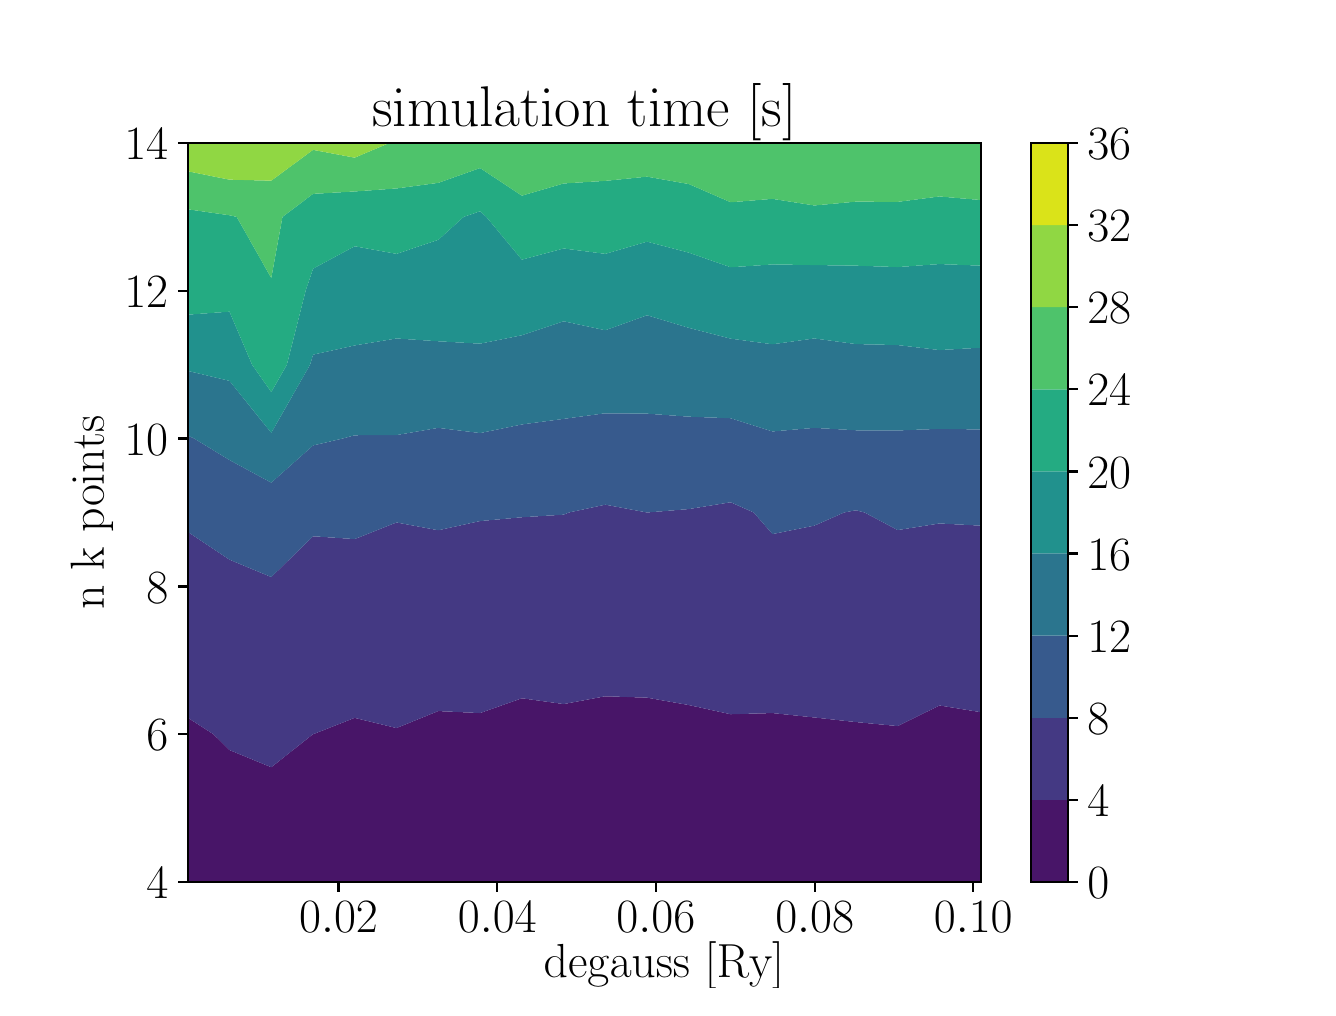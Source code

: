 \begingroup%
\makeatletter%
\begin{pgfpicture}%
\pgfpathrectangle{\pgfpointorigin}{\pgfqpoint{6.4in}{4.8in}}%
\pgfusepath{use as bounding box, clip}%
\begin{pgfscope}%
\pgfsetbuttcap%
\pgfsetmiterjoin%
\definecolor{currentfill}{rgb}{1.0,1.0,1.0}%
\pgfsetfillcolor{currentfill}%
\pgfsetlinewidth{0.0pt}%
\definecolor{currentstroke}{rgb}{1.0,1.0,1.0}%
\pgfsetstrokecolor{currentstroke}%
\pgfsetdash{}{0pt}%
\pgfpathmoveto{\pgfqpoint{0.0in}{0.0in}}%
\pgfpathlineto{\pgfqpoint{6.4in}{0.0in}}%
\pgfpathlineto{\pgfqpoint{6.4in}{4.8in}}%
\pgfpathlineto{\pgfqpoint{0.0in}{4.8in}}%
\pgfpathclose%
\pgfusepath{fill}%
\end{pgfscope}%
\begin{pgfscope}%
\pgfsetbuttcap%
\pgfsetmiterjoin%
\definecolor{currentfill}{rgb}{1.0,1.0,1.0}%
\pgfsetfillcolor{currentfill}%
\pgfsetlinewidth{0.0pt}%
\definecolor{currentstroke}{rgb}{0.0,0.0,0.0}%
\pgfsetstrokecolor{currentstroke}%
\pgfsetstrokeopacity{0.0}%
\pgfsetdash{}{0pt}%
\pgfpathmoveto{\pgfqpoint{0.8in}{0.528in}}%
\pgfpathlineto{\pgfqpoint{4.768in}{0.528in}}%
\pgfpathlineto{\pgfqpoint{4.768in}{4.224in}}%
\pgfpathlineto{\pgfqpoint{0.8in}{4.224in}}%
\pgfpathclose%
\pgfusepath{fill}%
\end{pgfscope}%
\begin{pgfscope}%
\pgfpathrectangle{\pgfqpoint{0.8in}{0.528in}}{\pgfqpoint{3.968in}{3.696in}}%
\pgfusepath{clip}%
\pgfsetbuttcap%
\pgfsetroundjoin%
\definecolor{currentfill}{rgb}{0.281,0.084,0.407}%
\pgfsetfillcolor{currentfill}%
\pgfsetlinewidth{0.0pt}%
\definecolor{currentstroke}{rgb}{0.0,0.0,0.0}%
\pgfsetstrokecolor{currentstroke}%
\pgfsetdash{}{0pt}%
\pgfpathmoveto{\pgfqpoint{1.009in}{0.528in}}%
\pgfpathlineto{\pgfqpoint{1.218in}{0.528in}}%
\pgfpathlineto{\pgfqpoint{1.427in}{0.528in}}%
\pgfpathlineto{\pgfqpoint{1.635in}{0.528in}}%
\pgfpathlineto{\pgfqpoint{1.844in}{0.528in}}%
\pgfpathlineto{\pgfqpoint{2.053in}{0.528in}}%
\pgfpathlineto{\pgfqpoint{2.262in}{0.528in}}%
\pgfpathlineto{\pgfqpoint{2.471in}{0.528in}}%
\pgfpathlineto{\pgfqpoint{2.68in}{0.528in}}%
\pgfpathlineto{\pgfqpoint{2.888in}{0.528in}}%
\pgfpathlineto{\pgfqpoint{3.097in}{0.528in}}%
\pgfpathlineto{\pgfqpoint{3.306in}{0.528in}}%
\pgfpathlineto{\pgfqpoint{3.515in}{0.528in}}%
\pgfpathlineto{\pgfqpoint{3.724in}{0.528in}}%
\pgfpathlineto{\pgfqpoint{3.933in}{0.528in}}%
\pgfpathlineto{\pgfqpoint{4.141in}{0.528in}}%
\pgfpathlineto{\pgfqpoint{4.35in}{0.528in}}%
\pgfpathlineto{\pgfqpoint{4.559in}{0.528in}}%
\pgfpathlineto{\pgfqpoint{4.768in}{0.528in}}%
\pgfpathlineto{\pgfqpoint{4.768in}{0.898in}}%
\pgfpathlineto{\pgfqpoint{4.768in}{1.267in}}%
\pgfpathlineto{\pgfqpoint{4.768in}{1.377in}}%
\pgfpathlineto{\pgfqpoint{4.559in}{1.411in}}%
\pgfpathlineto{\pgfqpoint{4.35in}{1.308in}}%
\pgfpathlineto{\pgfqpoint{4.141in}{1.328in}}%
\pgfpathlineto{\pgfqpoint{3.933in}{1.351in}}%
\pgfpathlineto{\pgfqpoint{3.724in}{1.373in}}%
\pgfpathlineto{\pgfqpoint{3.515in}{1.367in}}%
\pgfpathlineto{\pgfqpoint{3.306in}{1.413in}}%
\pgfpathlineto{\pgfqpoint{3.097in}{1.45in}}%
\pgfpathlineto{\pgfqpoint{2.888in}{1.457in}}%
\pgfpathlineto{\pgfqpoint{2.68in}{1.418in}}%
\pgfpathlineto{\pgfqpoint{2.471in}{1.447in}}%
\pgfpathlineto{\pgfqpoint{2.262in}{1.373in}}%
\pgfpathlineto{\pgfqpoint{2.053in}{1.383in}}%
\pgfpathlineto{\pgfqpoint{1.844in}{1.298in}}%
\pgfpathlineto{\pgfqpoint{1.635in}{1.349in}}%
\pgfpathlineto{\pgfqpoint{1.427in}{1.267in}}%
\pgfpathlineto{\pgfqpoint{1.426in}{1.267in}}%
\pgfpathlineto{\pgfqpoint{1.218in}{1.102in}}%
\pgfpathlineto{\pgfqpoint{1.009in}{1.188in}}%
\pgfpathlineto{\pgfqpoint{0.929in}{1.267in}}%
\pgfpathlineto{\pgfqpoint{0.8in}{1.35in}}%
\pgfpathlineto{\pgfqpoint{0.8in}{1.267in}}%
\pgfpathlineto{\pgfqpoint{0.8in}{0.898in}}%
\pgfpathlineto{\pgfqpoint{0.8in}{0.528in}}%
\pgfpathclose%
\pgfusepath{fill}%
\end{pgfscope}%
\begin{pgfscope}%
\pgfpathrectangle{\pgfqpoint{0.8in}{0.528in}}{\pgfqpoint{3.968in}{3.696in}}%
\pgfusepath{clip}%
\pgfsetbuttcap%
\pgfsetroundjoin%
\definecolor{currentfill}{rgb}{0.268,0.224,0.512}%
\pgfsetfillcolor{currentfill}%
\pgfsetlinewidth{0.0pt}%
\definecolor{currentstroke}{rgb}{0.0,0.0,0.0}%
\pgfsetstrokecolor{currentstroke}%
\pgfsetdash{}{0pt}%
\pgfpathmoveto{\pgfqpoint{1.009in}{1.188in}}%
\pgfpathlineto{\pgfqpoint{1.218in}{1.102in}}%
\pgfpathlineto{\pgfqpoint{1.426in}{1.267in}}%
\pgfpathlineto{\pgfqpoint{1.427in}{1.267in}}%
\pgfpathlineto{\pgfqpoint{1.635in}{1.349in}}%
\pgfpathlineto{\pgfqpoint{1.844in}{1.298in}}%
\pgfpathlineto{\pgfqpoint{2.053in}{1.383in}}%
\pgfpathlineto{\pgfqpoint{2.262in}{1.373in}}%
\pgfpathlineto{\pgfqpoint{2.471in}{1.447in}}%
\pgfpathlineto{\pgfqpoint{2.68in}{1.418in}}%
\pgfpathlineto{\pgfqpoint{2.888in}{1.457in}}%
\pgfpathlineto{\pgfqpoint{3.097in}{1.45in}}%
\pgfpathlineto{\pgfqpoint{3.306in}{1.413in}}%
\pgfpathlineto{\pgfqpoint{3.515in}{1.367in}}%
\pgfpathlineto{\pgfqpoint{3.724in}{1.373in}}%
\pgfpathlineto{\pgfqpoint{3.933in}{1.351in}}%
\pgfpathlineto{\pgfqpoint{4.141in}{1.328in}}%
\pgfpathlineto{\pgfqpoint{4.35in}{1.308in}}%
\pgfpathlineto{\pgfqpoint{4.559in}{1.411in}}%
\pgfpathlineto{\pgfqpoint{4.768in}{1.377in}}%
\pgfpathlineto{\pgfqpoint{4.768in}{1.637in}}%
\pgfpathlineto{\pgfqpoint{4.768in}{2.006in}}%
\pgfpathlineto{\pgfqpoint{4.768in}{2.31in}}%
\pgfpathlineto{\pgfqpoint{4.559in}{2.321in}}%
\pgfpathlineto{\pgfqpoint{4.35in}{2.288in}}%
\pgfpathlineto{\pgfqpoint{4.184in}{2.376in}}%
\pgfpathlineto{\pgfqpoint{4.141in}{2.387in}}%
\pgfpathlineto{\pgfqpoint{4.083in}{2.376in}}%
\pgfpathlineto{\pgfqpoint{3.933in}{2.31in}}%
\pgfpathlineto{\pgfqpoint{3.724in}{2.268in}}%
\pgfpathlineto{\pgfqpoint{3.63in}{2.376in}}%
\pgfpathlineto{\pgfqpoint{3.515in}{2.427in}}%
\pgfpathlineto{\pgfqpoint{3.306in}{2.393in}}%
\pgfpathlineto{\pgfqpoint{3.099in}{2.376in}}%
\pgfpathlineto{\pgfqpoint{3.097in}{2.376in}}%
\pgfpathlineto{\pgfqpoint{3.096in}{2.376in}}%
\pgfpathlineto{\pgfqpoint{2.888in}{2.415in}}%
\pgfpathlineto{\pgfqpoint{2.707in}{2.376in}}%
\pgfpathlineto{\pgfqpoint{2.68in}{2.365in}}%
\pgfpathlineto{\pgfqpoint{2.471in}{2.352in}}%
\pgfpathlineto{\pgfqpoint{2.262in}{2.333in}}%
\pgfpathlineto{\pgfqpoint{2.053in}{2.287in}}%
\pgfpathlineto{\pgfqpoint{1.844in}{2.326in}}%
\pgfpathlineto{\pgfqpoint{1.635in}{2.243in}}%
\pgfpathlineto{\pgfqpoint{1.427in}{2.257in}}%
\pgfpathlineto{\pgfqpoint{1.218in}{2.053in}}%
\pgfpathlineto{\pgfqpoint{1.009in}{2.14in}}%
\pgfpathlineto{\pgfqpoint{0.8in}{2.279in}}%
\pgfpathlineto{\pgfqpoint{0.8in}{2.006in}}%
\pgfpathlineto{\pgfqpoint{0.8in}{1.637in}}%
\pgfpathlineto{\pgfqpoint{0.8in}{1.35in}}%
\pgfpathlineto{\pgfqpoint{0.929in}{1.267in}}%
\pgfpathclose%
\pgfusepath{fill}%
\end{pgfscope}%
\begin{pgfscope}%
\pgfpathrectangle{\pgfqpoint{0.8in}{0.528in}}{\pgfqpoint{3.968in}{3.696in}}%
\pgfusepath{clip}%
\pgfsetbuttcap%
\pgfsetroundjoin%
\definecolor{currentfill}{rgb}{0.216,0.352,0.551}%
\pgfsetfillcolor{currentfill}%
\pgfsetlinewidth{0.0pt}%
\definecolor{currentstroke}{rgb}{0.0,0.0,0.0}%
\pgfsetstrokecolor{currentstroke}%
\pgfsetdash{}{0pt}%
\pgfpathmoveto{\pgfqpoint{1.009in}{2.14in}}%
\pgfpathlineto{\pgfqpoint{1.218in}{2.053in}}%
\pgfpathlineto{\pgfqpoint{1.427in}{2.257in}}%
\pgfpathlineto{\pgfqpoint{1.635in}{2.243in}}%
\pgfpathlineto{\pgfqpoint{1.844in}{2.326in}}%
\pgfpathlineto{\pgfqpoint{2.053in}{2.287in}}%
\pgfpathlineto{\pgfqpoint{2.262in}{2.333in}}%
\pgfpathlineto{\pgfqpoint{2.471in}{2.352in}}%
\pgfpathlineto{\pgfqpoint{2.68in}{2.365in}}%
\pgfpathlineto{\pgfqpoint{2.707in}{2.376in}}%
\pgfpathlineto{\pgfqpoint{2.888in}{2.415in}}%
\pgfpathlineto{\pgfqpoint{3.096in}{2.376in}}%
\pgfpathlineto{\pgfqpoint{3.097in}{2.376in}}%
\pgfpathlineto{\pgfqpoint{3.099in}{2.376in}}%
\pgfpathlineto{\pgfqpoint{3.306in}{2.393in}}%
\pgfpathlineto{\pgfqpoint{3.515in}{2.427in}}%
\pgfpathlineto{\pgfqpoint{3.63in}{2.376in}}%
\pgfpathlineto{\pgfqpoint{3.724in}{2.268in}}%
\pgfpathlineto{\pgfqpoint{3.933in}{2.31in}}%
\pgfpathlineto{\pgfqpoint{4.083in}{2.376in}}%
\pgfpathlineto{\pgfqpoint{4.141in}{2.387in}}%
\pgfpathlineto{\pgfqpoint{4.184in}{2.376in}}%
\pgfpathlineto{\pgfqpoint{4.35in}{2.288in}}%
\pgfpathlineto{\pgfqpoint{4.559in}{2.321in}}%
\pgfpathlineto{\pgfqpoint{4.768in}{2.31in}}%
\pgfpathlineto{\pgfqpoint{4.768in}{2.376in}}%
\pgfpathlineto{\pgfqpoint{4.768in}{2.746in}}%
\pgfpathlineto{\pgfqpoint{4.768in}{2.791in}}%
\pgfpathlineto{\pgfqpoint{4.559in}{2.794in}}%
\pgfpathlineto{\pgfqpoint{4.35in}{2.786in}}%
\pgfpathlineto{\pgfqpoint{4.141in}{2.787in}}%
\pgfpathlineto{\pgfqpoint{3.933in}{2.799in}}%
\pgfpathlineto{\pgfqpoint{3.724in}{2.781in}}%
\pgfpathlineto{\pgfqpoint{3.515in}{2.847in}}%
\pgfpathlineto{\pgfqpoint{3.306in}{2.855in}}%
\pgfpathlineto{\pgfqpoint{3.097in}{2.87in}}%
\pgfpathlineto{\pgfqpoint{2.888in}{2.872in}}%
\pgfpathlineto{\pgfqpoint{2.68in}{2.844in}}%
\pgfpathlineto{\pgfqpoint{2.471in}{2.816in}}%
\pgfpathlineto{\pgfqpoint{2.262in}{2.773in}}%
\pgfpathlineto{\pgfqpoint{2.053in}{2.799in}}%
\pgfpathlineto{\pgfqpoint{1.844in}{2.763in}}%
\pgfpathlineto{\pgfqpoint{1.635in}{2.762in}}%
\pgfpathlineto{\pgfqpoint{1.576in}{2.746in}}%
\pgfpathlineto{\pgfqpoint{1.427in}{2.711in}}%
\pgfpathlineto{\pgfqpoint{1.218in}{2.525in}}%
\pgfpathlineto{\pgfqpoint{1.009in}{2.638in}}%
\pgfpathlineto{\pgfqpoint{0.832in}{2.746in}}%
\pgfpathlineto{\pgfqpoint{0.8in}{2.761in}}%
\pgfpathlineto{\pgfqpoint{0.8in}{2.746in}}%
\pgfpathlineto{\pgfqpoint{0.8in}{2.376in}}%
\pgfpathlineto{\pgfqpoint{0.8in}{2.279in}}%
\pgfpathclose%
\pgfusepath{fill}%
\end{pgfscope}%
\begin{pgfscope}%
\pgfpathrectangle{\pgfqpoint{0.8in}{0.528in}}{\pgfqpoint{3.968in}{3.696in}}%
\pgfusepath{clip}%
\pgfsetbuttcap%
\pgfsetroundjoin%
\definecolor{currentfill}{rgb}{0.168,0.46,0.558}%
\pgfsetfillcolor{currentfill}%
\pgfsetlinewidth{0.0pt}%
\definecolor{currentstroke}{rgb}{0.0,0.0,0.0}%
\pgfsetstrokecolor{currentstroke}%
\pgfsetdash{}{0pt}%
\pgfpathmoveto{\pgfqpoint{1.009in}{2.638in}}%
\pgfpathlineto{\pgfqpoint{1.218in}{2.525in}}%
\pgfpathlineto{\pgfqpoint{1.427in}{2.711in}}%
\pgfpathlineto{\pgfqpoint{1.576in}{2.746in}}%
\pgfpathlineto{\pgfqpoint{1.635in}{2.762in}}%
\pgfpathlineto{\pgfqpoint{1.844in}{2.763in}}%
\pgfpathlineto{\pgfqpoint{2.053in}{2.799in}}%
\pgfpathlineto{\pgfqpoint{2.262in}{2.773in}}%
\pgfpathlineto{\pgfqpoint{2.471in}{2.816in}}%
\pgfpathlineto{\pgfqpoint{2.68in}{2.844in}}%
\pgfpathlineto{\pgfqpoint{2.888in}{2.872in}}%
\pgfpathlineto{\pgfqpoint{3.097in}{2.87in}}%
\pgfpathlineto{\pgfqpoint{3.306in}{2.855in}}%
\pgfpathlineto{\pgfqpoint{3.515in}{2.847in}}%
\pgfpathlineto{\pgfqpoint{3.724in}{2.781in}}%
\pgfpathlineto{\pgfqpoint{3.933in}{2.799in}}%
\pgfpathlineto{\pgfqpoint{4.141in}{2.787in}}%
\pgfpathlineto{\pgfqpoint{4.35in}{2.786in}}%
\pgfpathlineto{\pgfqpoint{4.559in}{2.794in}}%
\pgfpathlineto{\pgfqpoint{4.768in}{2.791in}}%
\pgfpathlineto{\pgfqpoint{4.768in}{3.115in}}%
\pgfpathlineto{\pgfqpoint{4.768in}{3.2in}}%
\pgfpathlineto{\pgfqpoint{4.559in}{3.188in}}%
\pgfpathlineto{\pgfqpoint{4.35in}{3.213in}}%
\pgfpathlineto{\pgfqpoint{4.141in}{3.218in}}%
\pgfpathlineto{\pgfqpoint{3.933in}{3.246in}}%
\pgfpathlineto{\pgfqpoint{3.724in}{3.217in}}%
\pgfpathlineto{\pgfqpoint{3.515in}{3.245in}}%
\pgfpathlineto{\pgfqpoint{3.306in}{3.299in}}%
\pgfpathlineto{\pgfqpoint{3.097in}{3.362in}}%
\pgfpathlineto{\pgfqpoint{2.888in}{3.287in}}%
\pgfpathlineto{\pgfqpoint{2.68in}{3.332in}}%
\pgfpathlineto{\pgfqpoint{2.471in}{3.262in}}%
\pgfpathlineto{\pgfqpoint{2.262in}{3.22in}}%
\pgfpathlineto{\pgfqpoint{2.053in}{3.232in}}%
\pgfpathlineto{\pgfqpoint{1.844in}{3.246in}}%
\pgfpathlineto{\pgfqpoint{1.635in}{3.211in}}%
\pgfpathlineto{\pgfqpoint{1.427in}{3.165in}}%
\pgfpathlineto{\pgfqpoint{1.412in}{3.115in}}%
\pgfpathlineto{\pgfqpoint{1.218in}{2.774in}}%
\pgfpathlineto{\pgfqpoint{1.009in}{3.034in}}%
\pgfpathlineto{\pgfqpoint{0.8in}{3.084in}}%
\pgfpathlineto{\pgfqpoint{0.8in}{2.761in}}%
\pgfpathlineto{\pgfqpoint{0.832in}{2.746in}}%
\pgfpathclose%
\pgfusepath{fill}%
\end{pgfscope}%
\begin{pgfscope}%
\pgfpathrectangle{\pgfqpoint{0.8in}{0.528in}}{\pgfqpoint{3.968in}{3.696in}}%
\pgfusepath{clip}%
\pgfsetbuttcap%
\pgfsetroundjoin%
\definecolor{currentfill}{rgb}{0.128,0.567,0.551}%
\pgfsetfillcolor{currentfill}%
\pgfsetlinewidth{0.0pt}%
\definecolor{currentstroke}{rgb}{0.0,0.0,0.0}%
\pgfsetstrokecolor{currentstroke}%
\pgfsetdash{}{0pt}%
\pgfpathmoveto{\pgfqpoint{1.009in}{3.034in}}%
\pgfpathlineto{\pgfqpoint{1.218in}{2.774in}}%
\pgfpathlineto{\pgfqpoint{1.412in}{3.115in}}%
\pgfpathlineto{\pgfqpoint{1.427in}{3.165in}}%
\pgfpathlineto{\pgfqpoint{1.635in}{3.211in}}%
\pgfpathlineto{\pgfqpoint{1.844in}{3.246in}}%
\pgfpathlineto{\pgfqpoint{2.053in}{3.232in}}%
\pgfpathlineto{\pgfqpoint{2.262in}{3.22in}}%
\pgfpathlineto{\pgfqpoint{2.471in}{3.262in}}%
\pgfpathlineto{\pgfqpoint{2.68in}{3.332in}}%
\pgfpathlineto{\pgfqpoint{2.888in}{3.287in}}%
\pgfpathlineto{\pgfqpoint{3.097in}{3.362in}}%
\pgfpathlineto{\pgfqpoint{3.306in}{3.299in}}%
\pgfpathlineto{\pgfqpoint{3.515in}{3.245in}}%
\pgfpathlineto{\pgfqpoint{3.724in}{3.217in}}%
\pgfpathlineto{\pgfqpoint{3.933in}{3.246in}}%
\pgfpathlineto{\pgfqpoint{4.141in}{3.218in}}%
\pgfpathlineto{\pgfqpoint{4.35in}{3.213in}}%
\pgfpathlineto{\pgfqpoint{4.559in}{3.188in}}%
\pgfpathlineto{\pgfqpoint{4.768in}{3.2in}}%
\pgfpathlineto{\pgfqpoint{4.768in}{3.485in}}%
\pgfpathlineto{\pgfqpoint{4.768in}{3.61in}}%
\pgfpathlineto{\pgfqpoint{4.559in}{3.618in}}%
\pgfpathlineto{\pgfqpoint{4.35in}{3.603in}}%
\pgfpathlineto{\pgfqpoint{4.141in}{3.61in}}%
\pgfpathlineto{\pgfqpoint{3.933in}{3.613in}}%
\pgfpathlineto{\pgfqpoint{3.724in}{3.616in}}%
\pgfpathlineto{\pgfqpoint{3.515in}{3.602in}}%
\pgfpathlineto{\pgfqpoint{3.306in}{3.675in}}%
\pgfpathlineto{\pgfqpoint{3.097in}{3.73in}}%
\pgfpathlineto{\pgfqpoint{2.888in}{3.669in}}%
\pgfpathlineto{\pgfqpoint{2.68in}{3.696in}}%
\pgfpathlineto{\pgfqpoint{2.471in}{3.64in}}%
\pgfpathlineto{\pgfqpoint{2.293in}{3.854in}}%
\pgfpathlineto{\pgfqpoint{2.262in}{3.882in}}%
\pgfpathlineto{\pgfqpoint{2.18in}{3.854in}}%
\pgfpathlineto{\pgfqpoint{2.053in}{3.739in}}%
\pgfpathlineto{\pgfqpoint{1.844in}{3.669in}}%
\pgfpathlineto{\pgfqpoint{1.635in}{3.707in}}%
\pgfpathlineto{\pgfqpoint{1.427in}{3.595in}}%
\pgfpathlineto{\pgfqpoint{1.39in}{3.485in}}%
\pgfpathlineto{\pgfqpoint{1.296in}{3.115in}}%
\pgfpathlineto{\pgfqpoint{1.218in}{2.978in}}%
\pgfpathlineto{\pgfqpoint{1.122in}{3.115in}}%
\pgfpathlineto{\pgfqpoint{1.009in}{3.38in}}%
\pgfpathlineto{\pgfqpoint{0.8in}{3.365in}}%
\pgfpathlineto{\pgfqpoint{0.8in}{3.115in}}%
\pgfpathlineto{\pgfqpoint{0.8in}{3.084in}}%
\pgfpathclose%
\pgfusepath{fill}%
\end{pgfscope}%
\begin{pgfscope}%
\pgfpathrectangle{\pgfqpoint{0.8in}{0.528in}}{\pgfqpoint{3.968in}{3.696in}}%
\pgfusepath{clip}%
\pgfsetbuttcap%
\pgfsetroundjoin%
\definecolor{currentfill}{rgb}{0.143,0.669,0.511}%
\pgfsetfillcolor{currentfill}%
\pgfsetlinewidth{0.0pt}%
\definecolor{currentstroke}{rgb}{0.0,0.0,0.0}%
\pgfsetstrokecolor{currentstroke}%
\pgfsetdash{}{0pt}%
\pgfpathmoveto{\pgfqpoint{1.218in}{2.978in}}%
\pgfpathlineto{\pgfqpoint{1.296in}{3.115in}}%
\pgfpathlineto{\pgfqpoint{1.39in}{3.485in}}%
\pgfpathlineto{\pgfqpoint{1.427in}{3.595in}}%
\pgfpathlineto{\pgfqpoint{1.635in}{3.707in}}%
\pgfpathlineto{\pgfqpoint{1.844in}{3.669in}}%
\pgfpathlineto{\pgfqpoint{2.053in}{3.739in}}%
\pgfpathlineto{\pgfqpoint{2.18in}{3.854in}}%
\pgfpathlineto{\pgfqpoint{2.262in}{3.882in}}%
\pgfpathlineto{\pgfqpoint{2.293in}{3.854in}}%
\pgfpathlineto{\pgfqpoint{2.471in}{3.64in}}%
\pgfpathlineto{\pgfqpoint{2.68in}{3.696in}}%
\pgfpathlineto{\pgfqpoint{2.888in}{3.669in}}%
\pgfpathlineto{\pgfqpoint{3.097in}{3.73in}}%
\pgfpathlineto{\pgfqpoint{3.306in}{3.675in}}%
\pgfpathlineto{\pgfqpoint{3.515in}{3.602in}}%
\pgfpathlineto{\pgfqpoint{3.724in}{3.616in}}%
\pgfpathlineto{\pgfqpoint{3.933in}{3.613in}}%
\pgfpathlineto{\pgfqpoint{4.141in}{3.61in}}%
\pgfpathlineto{\pgfqpoint{4.35in}{3.603in}}%
\pgfpathlineto{\pgfqpoint{4.559in}{3.618in}}%
\pgfpathlineto{\pgfqpoint{4.768in}{3.61in}}%
\pgfpathlineto{\pgfqpoint{4.768in}{3.854in}}%
\pgfpathlineto{\pgfqpoint{4.768in}{3.938in}}%
\pgfpathlineto{\pgfqpoint{4.559in}{3.956in}}%
\pgfpathlineto{\pgfqpoint{4.35in}{3.929in}}%
\pgfpathlineto{\pgfqpoint{4.141in}{3.93in}}%
\pgfpathlineto{\pgfqpoint{3.933in}{3.911in}}%
\pgfpathlineto{\pgfqpoint{3.724in}{3.944in}}%
\pgfpathlineto{\pgfqpoint{3.515in}{3.927in}}%
\pgfpathlineto{\pgfqpoint{3.306in}{4.018in}}%
\pgfpathlineto{\pgfqpoint{3.097in}{4.055in}}%
\pgfpathlineto{\pgfqpoint{2.888in}{4.034in}}%
\pgfpathlineto{\pgfqpoint{2.68in}{4.021in}}%
\pgfpathlineto{\pgfqpoint{2.471in}{3.96in}}%
\pgfpathlineto{\pgfqpoint{2.262in}{4.098in}}%
\pgfpathlineto{\pgfqpoint{2.053in}{4.024in}}%
\pgfpathlineto{\pgfqpoint{1.844in}{3.996in}}%
\pgfpathlineto{\pgfqpoint{1.635in}{3.981in}}%
\pgfpathlineto{\pgfqpoint{1.427in}{3.969in}}%
\pgfpathlineto{\pgfqpoint{1.274in}{3.854in}}%
\pgfpathlineto{\pgfqpoint{1.218in}{3.548in}}%
\pgfpathlineto{\pgfqpoint{1.045in}{3.854in}}%
\pgfpathlineto{\pgfqpoint{1.009in}{3.862in}}%
\pgfpathlineto{\pgfqpoint{0.8in}{3.892in}}%
\pgfpathlineto{\pgfqpoint{0.8in}{3.854in}}%
\pgfpathlineto{\pgfqpoint{0.8in}{3.485in}}%
\pgfpathlineto{\pgfqpoint{0.8in}{3.365in}}%
\pgfpathlineto{\pgfqpoint{1.009in}{3.38in}}%
\pgfpathlineto{\pgfqpoint{1.122in}{3.115in}}%
\pgfpathclose%
\pgfusepath{fill}%
\end{pgfscope}%
\begin{pgfscope}%
\pgfpathrectangle{\pgfqpoint{0.8in}{0.528in}}{\pgfqpoint{3.968in}{3.696in}}%
\pgfusepath{clip}%
\pgfsetbuttcap%
\pgfsetroundjoin%
\definecolor{currentfill}{rgb}{0.304,0.765,0.42}%
\pgfsetfillcolor{currentfill}%
\pgfsetlinewidth{0.0pt}%
\definecolor{currentstroke}{rgb}{0.0,0.0,0.0}%
\pgfsetstrokecolor{currentstroke}%
\pgfsetdash{}{0pt}%
\pgfpathmoveto{\pgfqpoint{1.218in}{3.548in}}%
\pgfpathlineto{\pgfqpoint{1.274in}{3.854in}}%
\pgfpathlineto{\pgfqpoint{1.427in}{3.969in}}%
\pgfpathlineto{\pgfqpoint{1.635in}{3.981in}}%
\pgfpathlineto{\pgfqpoint{1.844in}{3.996in}}%
\pgfpathlineto{\pgfqpoint{2.053in}{4.024in}}%
\pgfpathlineto{\pgfqpoint{2.262in}{4.098in}}%
\pgfpathlineto{\pgfqpoint{2.471in}{3.96in}}%
\pgfpathlineto{\pgfqpoint{2.68in}{4.021in}}%
\pgfpathlineto{\pgfqpoint{2.888in}{4.034in}}%
\pgfpathlineto{\pgfqpoint{3.097in}{4.055in}}%
\pgfpathlineto{\pgfqpoint{3.306in}{4.018in}}%
\pgfpathlineto{\pgfqpoint{3.515in}{3.927in}}%
\pgfpathlineto{\pgfqpoint{3.724in}{3.944in}}%
\pgfpathlineto{\pgfqpoint{3.933in}{3.911in}}%
\pgfpathlineto{\pgfqpoint{4.141in}{3.93in}}%
\pgfpathlineto{\pgfqpoint{4.35in}{3.929in}}%
\pgfpathlineto{\pgfqpoint{4.559in}{3.956in}}%
\pgfpathlineto{\pgfqpoint{4.768in}{3.938in}}%
\pgfpathlineto{\pgfqpoint{4.768in}{4.224in}}%
\pgfpathlineto{\pgfqpoint{4.559in}{4.224in}}%
\pgfpathlineto{\pgfqpoint{4.35in}{4.224in}}%
\pgfpathlineto{\pgfqpoint{4.141in}{4.224in}}%
\pgfpathlineto{\pgfqpoint{3.933in}{4.224in}}%
\pgfpathlineto{\pgfqpoint{3.724in}{4.224in}}%
\pgfpathlineto{\pgfqpoint{3.515in}{4.224in}}%
\pgfpathlineto{\pgfqpoint{3.306in}{4.224in}}%
\pgfpathlineto{\pgfqpoint{3.097in}{4.224in}}%
\pgfpathlineto{\pgfqpoint{2.888in}{4.224in}}%
\pgfpathlineto{\pgfqpoint{2.68in}{4.224in}}%
\pgfpathlineto{\pgfqpoint{2.471in}{4.224in}}%
\pgfpathlineto{\pgfqpoint{2.262in}{4.224in}}%
\pgfpathlineto{\pgfqpoint{2.053in}{4.224in}}%
\pgfpathlineto{\pgfqpoint{1.844in}{4.224in}}%
\pgfpathlineto{\pgfqpoint{1.81in}{4.224in}}%
\pgfpathlineto{\pgfqpoint{1.635in}{4.15in}}%
\pgfpathlineto{\pgfqpoint{1.427in}{4.189in}}%
\pgfpathlineto{\pgfqpoint{1.218in}{4.035in}}%
\pgfpathlineto{\pgfqpoint{1.009in}{4.04in}}%
\pgfpathlineto{\pgfqpoint{0.8in}{4.082in}}%
\pgfpathlineto{\pgfqpoint{0.8in}{3.892in}}%
\pgfpathlineto{\pgfqpoint{1.009in}{3.862in}}%
\pgfpathlineto{\pgfqpoint{1.045in}{3.854in}}%
\pgfpathclose%
\pgfusepath{fill}%
\end{pgfscope}%
\begin{pgfscope}%
\pgfpathrectangle{\pgfqpoint{0.8in}{0.528in}}{\pgfqpoint{3.968in}{3.696in}}%
\pgfusepath{clip}%
\pgfsetbuttcap%
\pgfsetroundjoin%
\definecolor{currentfill}{rgb}{0.565,0.842,0.263}%
\pgfsetfillcolor{currentfill}%
\pgfsetlinewidth{0.0pt}%
\definecolor{currentstroke}{rgb}{0.0,0.0,0.0}%
\pgfsetstrokecolor{currentstroke}%
\pgfsetdash{}{0pt}%
\pgfpathmoveto{\pgfqpoint{1.009in}{4.04in}}%
\pgfpathlineto{\pgfqpoint{1.218in}{4.035in}}%
\pgfpathlineto{\pgfqpoint{1.427in}{4.189in}}%
\pgfpathlineto{\pgfqpoint{1.635in}{4.15in}}%
\pgfpathlineto{\pgfqpoint{1.81in}{4.224in}}%
\pgfpathlineto{\pgfqpoint{1.635in}{4.224in}}%
\pgfpathlineto{\pgfqpoint{1.427in}{4.224in}}%
\pgfpathlineto{\pgfqpoint{1.218in}{4.224in}}%
\pgfpathlineto{\pgfqpoint{1.04in}{4.224in}}%
\pgfpathlineto{\pgfqpoint{1.009in}{4.219in}}%
\pgfpathlineto{\pgfqpoint{0.988in}{4.224in}}%
\pgfpathlineto{\pgfqpoint{0.8in}{4.224in}}%
\pgfpathlineto{\pgfqpoint{0.8in}{4.082in}}%
\pgfpathclose%
\pgfusepath{fill}%
\end{pgfscope}%
\begin{pgfscope}%
\pgfpathrectangle{\pgfqpoint{0.8in}{0.528in}}{\pgfqpoint{3.968in}{3.696in}}%
\pgfusepath{clip}%
\pgfsetbuttcap%
\pgfsetroundjoin%
\definecolor{currentfill}{rgb}{0.856,0.889,0.097}%
\pgfsetfillcolor{currentfill}%
\pgfsetlinewidth{0.0pt}%
\definecolor{currentstroke}{rgb}{0.0,0.0,0.0}%
\pgfsetstrokecolor{currentstroke}%
\pgfsetdash{}{0pt}%
\pgfpathmoveto{\pgfqpoint{1.009in}{4.219in}}%
\pgfpathlineto{\pgfqpoint{1.04in}{4.224in}}%
\pgfpathlineto{\pgfqpoint{1.009in}{4.224in}}%
\pgfpathlineto{\pgfqpoint{0.988in}{4.224in}}%
\pgfpathclose%
\pgfusepath{fill}%
\end{pgfscope}%
\begin{pgfscope}%
\pgfsetbuttcap%
\pgfsetroundjoin%
\definecolor{currentfill}{rgb}{0.0,0.0,0.0}%
\pgfsetfillcolor{currentfill}%
\pgfsetlinewidth{0.803pt}%
\definecolor{currentstroke}{rgb}{0.0,0.0,0.0}%
\pgfsetstrokecolor{currentstroke}%
\pgfsetdash{}{0pt}%
\pgfsys@defobject{currentmarker}{\pgfqpoint{0.0in}{-0.049in}}{\pgfqpoint{0.0in}{0.0in}}{%
\pgfpathmoveto{\pgfqpoint{0.0in}{0.0in}}%
\pgfpathlineto{\pgfqpoint{0.0in}{-0.049in}}%
\pgfusepath{stroke,fill}%
}%
\begin{pgfscope}%
\pgfsys@transformshift{1.554in}{0.528in}%
\pgfsys@useobject{currentmarker}{}%
\end{pgfscope}%
\end{pgfscope}%
\begin{pgfscope}%
\definecolor{textcolor}{rgb}{0.0,0.0,0.0}%
\pgfsetstrokecolor{textcolor}%
\pgfsetfillcolor{textcolor}%
\pgftext[x=1.554in,y=0.431in,,top]{\color{textcolor}\rmfamily\fontsize{17.28}{20.736}\selectfont \(\displaystyle 0.02\)}%
\end{pgfscope}%
\begin{pgfscope}%
\pgfsetbuttcap%
\pgfsetroundjoin%
\definecolor{currentfill}{rgb}{0.0,0.0,0.0}%
\pgfsetfillcolor{currentfill}%
\pgfsetlinewidth{0.803pt}%
\definecolor{currentstroke}{rgb}{0.0,0.0,0.0}%
\pgfsetstrokecolor{currentstroke}%
\pgfsetdash{}{0pt}%
\pgfsys@defobject{currentmarker}{\pgfqpoint{0.0in}{-0.049in}}{\pgfqpoint{0.0in}{0.0in}}{%
\pgfpathmoveto{\pgfqpoint{0.0in}{0.0in}}%
\pgfpathlineto{\pgfqpoint{0.0in}{-0.049in}}%
\pgfusepath{stroke,fill}%
}%
\begin{pgfscope}%
\pgfsys@transformshift{2.348in}{0.528in}%
\pgfsys@useobject{currentmarker}{}%
\end{pgfscope}%
\end{pgfscope}%
\begin{pgfscope}%
\definecolor{textcolor}{rgb}{0.0,0.0,0.0}%
\pgfsetstrokecolor{textcolor}%
\pgfsetfillcolor{textcolor}%
\pgftext[x=2.348in,y=0.431in,,top]{\color{textcolor}\rmfamily\fontsize{17.28}{20.736}\selectfont \(\displaystyle 0.04\)}%
\end{pgfscope}%
\begin{pgfscope}%
\pgfsetbuttcap%
\pgfsetroundjoin%
\definecolor{currentfill}{rgb}{0.0,0.0,0.0}%
\pgfsetfillcolor{currentfill}%
\pgfsetlinewidth{0.803pt}%
\definecolor{currentstroke}{rgb}{0.0,0.0,0.0}%
\pgfsetstrokecolor{currentstroke}%
\pgfsetdash{}{0pt}%
\pgfsys@defobject{currentmarker}{\pgfqpoint{0.0in}{-0.049in}}{\pgfqpoint{0.0in}{0.0in}}{%
\pgfpathmoveto{\pgfqpoint{0.0in}{0.0in}}%
\pgfpathlineto{\pgfqpoint{0.0in}{-0.049in}}%
\pgfusepath{stroke,fill}%
}%
\begin{pgfscope}%
\pgfsys@transformshift{3.141in}{0.528in}%
\pgfsys@useobject{currentmarker}{}%
\end{pgfscope}%
\end{pgfscope}%
\begin{pgfscope}%
\definecolor{textcolor}{rgb}{0.0,0.0,0.0}%
\pgfsetstrokecolor{textcolor}%
\pgfsetfillcolor{textcolor}%
\pgftext[x=3.141in,y=0.431in,,top]{\color{textcolor}\rmfamily\fontsize{17.28}{20.736}\selectfont \(\displaystyle 0.06\)}%
\end{pgfscope}%
\begin{pgfscope}%
\pgfsetbuttcap%
\pgfsetroundjoin%
\definecolor{currentfill}{rgb}{0.0,0.0,0.0}%
\pgfsetfillcolor{currentfill}%
\pgfsetlinewidth{0.803pt}%
\definecolor{currentstroke}{rgb}{0.0,0.0,0.0}%
\pgfsetstrokecolor{currentstroke}%
\pgfsetdash{}{0pt}%
\pgfsys@defobject{currentmarker}{\pgfqpoint{0.0in}{-0.049in}}{\pgfqpoint{0.0in}{0.0in}}{%
\pgfpathmoveto{\pgfqpoint{0.0in}{0.0in}}%
\pgfpathlineto{\pgfqpoint{0.0in}{-0.049in}}%
\pgfusepath{stroke,fill}%
}%
\begin{pgfscope}%
\pgfsys@transformshift{3.935in}{0.528in}%
\pgfsys@useobject{currentmarker}{}%
\end{pgfscope}%
\end{pgfscope}%
\begin{pgfscope}%
\definecolor{textcolor}{rgb}{0.0,0.0,0.0}%
\pgfsetstrokecolor{textcolor}%
\pgfsetfillcolor{textcolor}%
\pgftext[x=3.935in,y=0.431in,,top]{\color{textcolor}\rmfamily\fontsize{17.28}{20.736}\selectfont \(\displaystyle 0.08\)}%
\end{pgfscope}%
\begin{pgfscope}%
\pgfsetbuttcap%
\pgfsetroundjoin%
\definecolor{currentfill}{rgb}{0.0,0.0,0.0}%
\pgfsetfillcolor{currentfill}%
\pgfsetlinewidth{0.803pt}%
\definecolor{currentstroke}{rgb}{0.0,0.0,0.0}%
\pgfsetstrokecolor{currentstroke}%
\pgfsetdash{}{0pt}%
\pgfsys@defobject{currentmarker}{\pgfqpoint{0.0in}{-0.049in}}{\pgfqpoint{0.0in}{0.0in}}{%
\pgfpathmoveto{\pgfqpoint{0.0in}{0.0in}}%
\pgfpathlineto{\pgfqpoint{0.0in}{-0.049in}}%
\pgfusepath{stroke,fill}%
}%
\begin{pgfscope}%
\pgfsys@transformshift{4.728in}{0.528in}%
\pgfsys@useobject{currentmarker}{}%
\end{pgfscope}%
\end{pgfscope}%
\begin{pgfscope}%
\definecolor{textcolor}{rgb}{0.0,0.0,0.0}%
\pgfsetstrokecolor{textcolor}%
\pgfsetfillcolor{textcolor}%
\pgftext[x=4.728in,y=0.431in,,top]{\color{textcolor}\rmfamily\fontsize{17.28}{20.736}\selectfont \(\displaystyle 0.10\)}%
\end{pgfscope}%
\begin{pgfscope}%
\definecolor{textcolor}{rgb}{0.0,0.0,0.0}%
\pgfsetstrokecolor{textcolor}%
\pgfsetfillcolor{textcolor}%
\pgftext[x=3.181in,y=0.232in,,top]{\color{textcolor}\rmfamily\fontsize{17.28}{20.736}\selectfont degauss [Ry]}%
\end{pgfscope}%
\begin{pgfscope}%
\pgfsetbuttcap%
\pgfsetroundjoin%
\definecolor{currentfill}{rgb}{0.0,0.0,0.0}%
\pgfsetfillcolor{currentfill}%
\pgfsetlinewidth{0.803pt}%
\definecolor{currentstroke}{rgb}{0.0,0.0,0.0}%
\pgfsetstrokecolor{currentstroke}%
\pgfsetdash{}{0pt}%
\pgfsys@defobject{currentmarker}{\pgfqpoint{-0.049in}{0.0in}}{\pgfqpoint{0.0in}{0.0in}}{%
\pgfpathmoveto{\pgfqpoint{0.0in}{0.0in}}%
\pgfpathlineto{\pgfqpoint{-0.049in}{0.0in}}%
\pgfusepath{stroke,fill}%
}%
\begin{pgfscope}%
\pgfsys@transformshift{0.8in}{0.528in}%
\pgfsys@useobject{currentmarker}{}%
\end{pgfscope}%
\end{pgfscope}%
\begin{pgfscope}%
\definecolor{textcolor}{rgb}{0.0,0.0,0.0}%
\pgfsetstrokecolor{textcolor}%
\pgfsetfillcolor{textcolor}%
\pgftext[x=0.593in,y=0.445in,left,base]{\color{textcolor}\rmfamily\fontsize{17.28}{20.736}\selectfont \(\displaystyle 4\)}%
\end{pgfscope}%
\begin{pgfscope}%
\pgfsetbuttcap%
\pgfsetroundjoin%
\definecolor{currentfill}{rgb}{0.0,0.0,0.0}%
\pgfsetfillcolor{currentfill}%
\pgfsetlinewidth{0.803pt}%
\definecolor{currentstroke}{rgb}{0.0,0.0,0.0}%
\pgfsetstrokecolor{currentstroke}%
\pgfsetdash{}{0pt}%
\pgfsys@defobject{currentmarker}{\pgfqpoint{-0.049in}{0.0in}}{\pgfqpoint{0.0in}{0.0in}}{%
\pgfpathmoveto{\pgfqpoint{0.0in}{0.0in}}%
\pgfpathlineto{\pgfqpoint{-0.049in}{0.0in}}%
\pgfusepath{stroke,fill}%
}%
\begin{pgfscope}%
\pgfsys@transformshift{0.8in}{1.267in}%
\pgfsys@useobject{currentmarker}{}%
\end{pgfscope}%
\end{pgfscope}%
\begin{pgfscope}%
\definecolor{textcolor}{rgb}{0.0,0.0,0.0}%
\pgfsetstrokecolor{textcolor}%
\pgfsetfillcolor{textcolor}%
\pgftext[x=0.593in,y=1.184in,left,base]{\color{textcolor}\rmfamily\fontsize{17.28}{20.736}\selectfont \(\displaystyle 6\)}%
\end{pgfscope}%
\begin{pgfscope}%
\pgfsetbuttcap%
\pgfsetroundjoin%
\definecolor{currentfill}{rgb}{0.0,0.0,0.0}%
\pgfsetfillcolor{currentfill}%
\pgfsetlinewidth{0.803pt}%
\definecolor{currentstroke}{rgb}{0.0,0.0,0.0}%
\pgfsetstrokecolor{currentstroke}%
\pgfsetdash{}{0pt}%
\pgfsys@defobject{currentmarker}{\pgfqpoint{-0.049in}{0.0in}}{\pgfqpoint{0.0in}{0.0in}}{%
\pgfpathmoveto{\pgfqpoint{0.0in}{0.0in}}%
\pgfpathlineto{\pgfqpoint{-0.049in}{0.0in}}%
\pgfusepath{stroke,fill}%
}%
\begin{pgfscope}%
\pgfsys@transformshift{0.8in}{2.006in}%
\pgfsys@useobject{currentmarker}{}%
\end{pgfscope}%
\end{pgfscope}%
\begin{pgfscope}%
\definecolor{textcolor}{rgb}{0.0,0.0,0.0}%
\pgfsetstrokecolor{textcolor}%
\pgfsetfillcolor{textcolor}%
\pgftext[x=0.593in,y=1.923in,left,base]{\color{textcolor}\rmfamily\fontsize{17.28}{20.736}\selectfont \(\displaystyle 8\)}%
\end{pgfscope}%
\begin{pgfscope}%
\pgfsetbuttcap%
\pgfsetroundjoin%
\definecolor{currentfill}{rgb}{0.0,0.0,0.0}%
\pgfsetfillcolor{currentfill}%
\pgfsetlinewidth{0.803pt}%
\definecolor{currentstroke}{rgb}{0.0,0.0,0.0}%
\pgfsetstrokecolor{currentstroke}%
\pgfsetdash{}{0pt}%
\pgfsys@defobject{currentmarker}{\pgfqpoint{-0.049in}{0.0in}}{\pgfqpoint{0.0in}{0.0in}}{%
\pgfpathmoveto{\pgfqpoint{0.0in}{0.0in}}%
\pgfpathlineto{\pgfqpoint{-0.049in}{0.0in}}%
\pgfusepath{stroke,fill}%
}%
\begin{pgfscope}%
\pgfsys@transformshift{0.8in}{2.746in}%
\pgfsys@useobject{currentmarker}{}%
\end{pgfscope}%
\end{pgfscope}%
\begin{pgfscope}%
\definecolor{textcolor}{rgb}{0.0,0.0,0.0}%
\pgfsetstrokecolor{textcolor}%
\pgfsetfillcolor{textcolor}%
\pgftext[x=0.483in,y=2.662in,left,base]{\color{textcolor}\rmfamily\fontsize{17.28}{20.736}\selectfont \(\displaystyle 10\)}%
\end{pgfscope}%
\begin{pgfscope}%
\pgfsetbuttcap%
\pgfsetroundjoin%
\definecolor{currentfill}{rgb}{0.0,0.0,0.0}%
\pgfsetfillcolor{currentfill}%
\pgfsetlinewidth{0.803pt}%
\definecolor{currentstroke}{rgb}{0.0,0.0,0.0}%
\pgfsetstrokecolor{currentstroke}%
\pgfsetdash{}{0pt}%
\pgfsys@defobject{currentmarker}{\pgfqpoint{-0.049in}{0.0in}}{\pgfqpoint{0.0in}{0.0in}}{%
\pgfpathmoveto{\pgfqpoint{0.0in}{0.0in}}%
\pgfpathlineto{\pgfqpoint{-0.049in}{0.0in}}%
\pgfusepath{stroke,fill}%
}%
\begin{pgfscope}%
\pgfsys@transformshift{0.8in}{3.485in}%
\pgfsys@useobject{currentmarker}{}%
\end{pgfscope}%
\end{pgfscope}%
\begin{pgfscope}%
\definecolor{textcolor}{rgb}{0.0,0.0,0.0}%
\pgfsetstrokecolor{textcolor}%
\pgfsetfillcolor{textcolor}%
\pgftext[x=0.483in,y=3.401in,left,base]{\color{textcolor}\rmfamily\fontsize{17.28}{20.736}\selectfont \(\displaystyle 12\)}%
\end{pgfscope}%
\begin{pgfscope}%
\pgfsetbuttcap%
\pgfsetroundjoin%
\definecolor{currentfill}{rgb}{0.0,0.0,0.0}%
\pgfsetfillcolor{currentfill}%
\pgfsetlinewidth{0.803pt}%
\definecolor{currentstroke}{rgb}{0.0,0.0,0.0}%
\pgfsetstrokecolor{currentstroke}%
\pgfsetdash{}{0pt}%
\pgfsys@defobject{currentmarker}{\pgfqpoint{-0.049in}{0.0in}}{\pgfqpoint{0.0in}{0.0in}}{%
\pgfpathmoveto{\pgfqpoint{0.0in}{0.0in}}%
\pgfpathlineto{\pgfqpoint{-0.049in}{0.0in}}%
\pgfusepath{stroke,fill}%
}%
\begin{pgfscope}%
\pgfsys@transformshift{0.8in}{4.224in}%
\pgfsys@useobject{currentmarker}{}%
\end{pgfscope}%
\end{pgfscope}%
\begin{pgfscope}%
\definecolor{textcolor}{rgb}{0.0,0.0,0.0}%
\pgfsetstrokecolor{textcolor}%
\pgfsetfillcolor{textcolor}%
\pgftext[x=0.483in,y=4.141in,left,base]{\color{textcolor}\rmfamily\fontsize{17.28}{20.736}\selectfont \(\displaystyle 14\)}%
\end{pgfscope}%
\begin{pgfscope}%
\definecolor{textcolor}{rgb}{0.0,0.0,0.0}%
\pgfsetstrokecolor{textcolor}%
\pgfsetfillcolor{textcolor}%
\pgftext[x=0.427in,y=2.376in,,bottom,rotate=90.0]{\color{textcolor}\rmfamily\fontsize{17.28}{20.736}\selectfont n k points}%
\end{pgfscope}%
\begin{pgfscope}%
\pgfsetrectcap%
\pgfsetmiterjoin%
\pgfsetlinewidth{0.803pt}%
\definecolor{currentstroke}{rgb}{0.0,0.0,0.0}%
\pgfsetstrokecolor{currentstroke}%
\pgfsetdash{}{0pt}%
\pgfpathmoveto{\pgfqpoint{0.8in}{0.528in}}%
\pgfpathlineto{\pgfqpoint{0.8in}{4.224in}}%
\pgfusepath{stroke}%
\end{pgfscope}%
\begin{pgfscope}%
\pgfsetrectcap%
\pgfsetmiterjoin%
\pgfsetlinewidth{0.803pt}%
\definecolor{currentstroke}{rgb}{0.0,0.0,0.0}%
\pgfsetstrokecolor{currentstroke}%
\pgfsetdash{}{0pt}%
\pgfpathmoveto{\pgfqpoint{4.768in}{0.528in}}%
\pgfpathlineto{\pgfqpoint{4.768in}{4.224in}}%
\pgfusepath{stroke}%
\end{pgfscope}%
\begin{pgfscope}%
\pgfsetrectcap%
\pgfsetmiterjoin%
\pgfsetlinewidth{0.803pt}%
\definecolor{currentstroke}{rgb}{0.0,0.0,0.0}%
\pgfsetstrokecolor{currentstroke}%
\pgfsetdash{}{0pt}%
\pgfpathmoveto{\pgfqpoint{0.8in}{0.528in}}%
\pgfpathlineto{\pgfqpoint{4.768in}{0.528in}}%
\pgfusepath{stroke}%
\end{pgfscope}%
\begin{pgfscope}%
\pgfsetrectcap%
\pgfsetmiterjoin%
\pgfsetlinewidth{0.803pt}%
\definecolor{currentstroke}{rgb}{0.0,0.0,0.0}%
\pgfsetstrokecolor{currentstroke}%
\pgfsetdash{}{0pt}%
\pgfpathmoveto{\pgfqpoint{0.8in}{4.224in}}%
\pgfpathlineto{\pgfqpoint{4.768in}{4.224in}}%
\pgfusepath{stroke}%
\end{pgfscope}%
\begin{pgfscope}%
\definecolor{textcolor}{rgb}{0.0,0.0,0.0}%
\pgfsetstrokecolor{textcolor}%
\pgfsetfillcolor{textcolor}%
\pgftext[x=2.784in,y=4.307in,,base]{\color{textcolor}\rmfamily\fontsize{20.736}{24.883}\selectfont simulation time [s]}%
\end{pgfscope}%
\begin{pgfscope}%
\pgfpathrectangle{\pgfqpoint{5.016in}{0.528in}}{\pgfqpoint{0.185in}{3.696in}}%
\pgfusepath{clip}%
\pgfsetbuttcap%
\pgfsetmiterjoin%
\definecolor{currentfill}{rgb}{1.0,1.0,1.0}%
\pgfsetfillcolor{currentfill}%
\pgfsetlinewidth{0.01pt}%
\definecolor{currentstroke}{rgb}{1.0,1.0,1.0}%
\pgfsetstrokecolor{currentstroke}%
\pgfsetdash{}{0pt}%
\pgfpathmoveto{\pgfqpoint{5.016in}{0.528in}}%
\pgfpathlineto{\pgfqpoint{5.016in}{0.939in}}%
\pgfpathlineto{\pgfqpoint{5.016in}{3.813in}}%
\pgfpathlineto{\pgfqpoint{5.016in}{4.224in}}%
\pgfpathlineto{\pgfqpoint{5.201in}{4.224in}}%
\pgfpathlineto{\pgfqpoint{5.201in}{3.813in}}%
\pgfpathlineto{\pgfqpoint{5.201in}{0.939in}}%
\pgfpathlineto{\pgfqpoint{5.201in}{0.528in}}%
\pgfpathclose%
\pgfusepath{stroke,fill}%
\end{pgfscope}%
\begin{pgfscope}%
\pgfpathrectangle{\pgfqpoint{5.016in}{0.528in}}{\pgfqpoint{0.185in}{3.696in}}%
\pgfusepath{clip}%
\pgfsetbuttcap%
\pgfsetroundjoin%
\definecolor{currentfill}{rgb}{0.281,0.084,0.407}%
\pgfsetfillcolor{currentfill}%
\pgfsetlinewidth{0.0pt}%
\definecolor{currentstroke}{rgb}{0.0,0.0,0.0}%
\pgfsetstrokecolor{currentstroke}%
\pgfsetdash{}{0pt}%
\pgfpathmoveto{\pgfqpoint{5.016in}{0.528in}}%
\pgfpathlineto{\pgfqpoint{5.201in}{0.528in}}%
\pgfpathlineto{\pgfqpoint{5.201in}{0.939in}}%
\pgfpathlineto{\pgfqpoint{5.016in}{0.939in}}%
\pgfpathlineto{\pgfqpoint{5.016in}{0.528in}}%
\pgfusepath{fill}%
\end{pgfscope}%
\begin{pgfscope}%
\pgfpathrectangle{\pgfqpoint{5.016in}{0.528in}}{\pgfqpoint{0.185in}{3.696in}}%
\pgfusepath{clip}%
\pgfsetbuttcap%
\pgfsetroundjoin%
\definecolor{currentfill}{rgb}{0.268,0.224,0.512}%
\pgfsetfillcolor{currentfill}%
\pgfsetlinewidth{0.0pt}%
\definecolor{currentstroke}{rgb}{0.0,0.0,0.0}%
\pgfsetstrokecolor{currentstroke}%
\pgfsetdash{}{0pt}%
\pgfpathmoveto{\pgfqpoint{5.016in}{0.939in}}%
\pgfpathlineto{\pgfqpoint{5.201in}{0.939in}}%
\pgfpathlineto{\pgfqpoint{5.201in}{1.349in}}%
\pgfpathlineto{\pgfqpoint{5.016in}{1.349in}}%
\pgfpathlineto{\pgfqpoint{5.016in}{0.939in}}%
\pgfusepath{fill}%
\end{pgfscope}%
\begin{pgfscope}%
\pgfpathrectangle{\pgfqpoint{5.016in}{0.528in}}{\pgfqpoint{0.185in}{3.696in}}%
\pgfusepath{clip}%
\pgfsetbuttcap%
\pgfsetroundjoin%
\definecolor{currentfill}{rgb}{0.216,0.352,0.551}%
\pgfsetfillcolor{currentfill}%
\pgfsetlinewidth{0.0pt}%
\definecolor{currentstroke}{rgb}{0.0,0.0,0.0}%
\pgfsetstrokecolor{currentstroke}%
\pgfsetdash{}{0pt}%
\pgfpathmoveto{\pgfqpoint{5.016in}{1.349in}}%
\pgfpathlineto{\pgfqpoint{5.201in}{1.349in}}%
\pgfpathlineto{\pgfqpoint{5.201in}{1.76in}}%
\pgfpathlineto{\pgfqpoint{5.016in}{1.76in}}%
\pgfpathlineto{\pgfqpoint{5.016in}{1.349in}}%
\pgfusepath{fill}%
\end{pgfscope}%
\begin{pgfscope}%
\pgfpathrectangle{\pgfqpoint{5.016in}{0.528in}}{\pgfqpoint{0.185in}{3.696in}}%
\pgfusepath{clip}%
\pgfsetbuttcap%
\pgfsetroundjoin%
\definecolor{currentfill}{rgb}{0.168,0.46,0.558}%
\pgfsetfillcolor{currentfill}%
\pgfsetlinewidth{0.0pt}%
\definecolor{currentstroke}{rgb}{0.0,0.0,0.0}%
\pgfsetstrokecolor{currentstroke}%
\pgfsetdash{}{0pt}%
\pgfpathmoveto{\pgfqpoint{5.016in}{1.76in}}%
\pgfpathlineto{\pgfqpoint{5.201in}{1.76in}}%
\pgfpathlineto{\pgfqpoint{5.201in}{2.171in}}%
\pgfpathlineto{\pgfqpoint{5.016in}{2.171in}}%
\pgfpathlineto{\pgfqpoint{5.016in}{1.76in}}%
\pgfusepath{fill}%
\end{pgfscope}%
\begin{pgfscope}%
\pgfpathrectangle{\pgfqpoint{5.016in}{0.528in}}{\pgfqpoint{0.185in}{3.696in}}%
\pgfusepath{clip}%
\pgfsetbuttcap%
\pgfsetroundjoin%
\definecolor{currentfill}{rgb}{0.128,0.567,0.551}%
\pgfsetfillcolor{currentfill}%
\pgfsetlinewidth{0.0pt}%
\definecolor{currentstroke}{rgb}{0.0,0.0,0.0}%
\pgfsetstrokecolor{currentstroke}%
\pgfsetdash{}{0pt}%
\pgfpathmoveto{\pgfqpoint{5.016in}{2.171in}}%
\pgfpathlineto{\pgfqpoint{5.201in}{2.171in}}%
\pgfpathlineto{\pgfqpoint{5.201in}{2.581in}}%
\pgfpathlineto{\pgfqpoint{5.016in}{2.581in}}%
\pgfpathlineto{\pgfqpoint{5.016in}{2.171in}}%
\pgfusepath{fill}%
\end{pgfscope}%
\begin{pgfscope}%
\pgfpathrectangle{\pgfqpoint{5.016in}{0.528in}}{\pgfqpoint{0.185in}{3.696in}}%
\pgfusepath{clip}%
\pgfsetbuttcap%
\pgfsetroundjoin%
\definecolor{currentfill}{rgb}{0.143,0.669,0.511}%
\pgfsetfillcolor{currentfill}%
\pgfsetlinewidth{0.0pt}%
\definecolor{currentstroke}{rgb}{0.0,0.0,0.0}%
\pgfsetstrokecolor{currentstroke}%
\pgfsetdash{}{0pt}%
\pgfpathmoveto{\pgfqpoint{5.016in}{2.581in}}%
\pgfpathlineto{\pgfqpoint{5.201in}{2.581in}}%
\pgfpathlineto{\pgfqpoint{5.201in}{2.992in}}%
\pgfpathlineto{\pgfqpoint{5.016in}{2.992in}}%
\pgfpathlineto{\pgfqpoint{5.016in}{2.581in}}%
\pgfusepath{fill}%
\end{pgfscope}%
\begin{pgfscope}%
\pgfpathrectangle{\pgfqpoint{5.016in}{0.528in}}{\pgfqpoint{0.185in}{3.696in}}%
\pgfusepath{clip}%
\pgfsetbuttcap%
\pgfsetroundjoin%
\definecolor{currentfill}{rgb}{0.304,0.765,0.42}%
\pgfsetfillcolor{currentfill}%
\pgfsetlinewidth{0.0pt}%
\definecolor{currentstroke}{rgb}{0.0,0.0,0.0}%
\pgfsetstrokecolor{currentstroke}%
\pgfsetdash{}{0pt}%
\pgfpathmoveto{\pgfqpoint{5.016in}{2.992in}}%
\pgfpathlineto{\pgfqpoint{5.201in}{2.992in}}%
\pgfpathlineto{\pgfqpoint{5.201in}{3.403in}}%
\pgfpathlineto{\pgfqpoint{5.016in}{3.403in}}%
\pgfpathlineto{\pgfqpoint{5.016in}{2.992in}}%
\pgfusepath{fill}%
\end{pgfscope}%
\begin{pgfscope}%
\pgfpathrectangle{\pgfqpoint{5.016in}{0.528in}}{\pgfqpoint{0.185in}{3.696in}}%
\pgfusepath{clip}%
\pgfsetbuttcap%
\pgfsetroundjoin%
\definecolor{currentfill}{rgb}{0.565,0.842,0.263}%
\pgfsetfillcolor{currentfill}%
\pgfsetlinewidth{0.0pt}%
\definecolor{currentstroke}{rgb}{0.0,0.0,0.0}%
\pgfsetstrokecolor{currentstroke}%
\pgfsetdash{}{0pt}%
\pgfpathmoveto{\pgfqpoint{5.016in}{3.403in}}%
\pgfpathlineto{\pgfqpoint{5.201in}{3.403in}}%
\pgfpathlineto{\pgfqpoint{5.201in}{3.813in}}%
\pgfpathlineto{\pgfqpoint{5.016in}{3.813in}}%
\pgfpathlineto{\pgfqpoint{5.016in}{3.403in}}%
\pgfusepath{fill}%
\end{pgfscope}%
\begin{pgfscope}%
\pgfpathrectangle{\pgfqpoint{5.016in}{0.528in}}{\pgfqpoint{0.185in}{3.696in}}%
\pgfusepath{clip}%
\pgfsetbuttcap%
\pgfsetroundjoin%
\definecolor{currentfill}{rgb}{0.856,0.889,0.097}%
\pgfsetfillcolor{currentfill}%
\pgfsetlinewidth{0.0pt}%
\definecolor{currentstroke}{rgb}{0.0,0.0,0.0}%
\pgfsetstrokecolor{currentstroke}%
\pgfsetdash{}{0pt}%
\pgfpathmoveto{\pgfqpoint{5.016in}{3.813in}}%
\pgfpathlineto{\pgfqpoint{5.201in}{3.813in}}%
\pgfpathlineto{\pgfqpoint{5.201in}{4.224in}}%
\pgfpathlineto{\pgfqpoint{5.016in}{4.224in}}%
\pgfpathlineto{\pgfqpoint{5.016in}{3.813in}}%
\pgfusepath{fill}%
\end{pgfscope}%
\begin{pgfscope}%
\pgfsetbuttcap%
\pgfsetroundjoin%
\definecolor{currentfill}{rgb}{0.0,0.0,0.0}%
\pgfsetfillcolor{currentfill}%
\pgfsetlinewidth{0.803pt}%
\definecolor{currentstroke}{rgb}{0.0,0.0,0.0}%
\pgfsetstrokecolor{currentstroke}%
\pgfsetdash{}{0pt}%
\pgfsys@defobject{currentmarker}{\pgfqpoint{0.0in}{0.0in}}{\pgfqpoint{0.049in}{0.0in}}{%
\pgfpathmoveto{\pgfqpoint{0.0in}{0.0in}}%
\pgfpathlineto{\pgfqpoint{0.049in}{0.0in}}%
\pgfusepath{stroke,fill}%
}%
\begin{pgfscope}%
\pgfsys@transformshift{5.201in}{0.528in}%
\pgfsys@useobject{currentmarker}{}%
\end{pgfscope}%
\end{pgfscope}%
\begin{pgfscope}%
\definecolor{textcolor}{rgb}{0.0,0.0,0.0}%
\pgfsetstrokecolor{textcolor}%
\pgfsetfillcolor{textcolor}%
\pgftext[x=5.298in,y=0.445in,left,base]{\color{textcolor}\rmfamily\fontsize{17.28}{20.736}\selectfont \(\displaystyle 0\)}%
\end{pgfscope}%
\begin{pgfscope}%
\pgfsetbuttcap%
\pgfsetroundjoin%
\definecolor{currentfill}{rgb}{0.0,0.0,0.0}%
\pgfsetfillcolor{currentfill}%
\pgfsetlinewidth{0.803pt}%
\definecolor{currentstroke}{rgb}{0.0,0.0,0.0}%
\pgfsetstrokecolor{currentstroke}%
\pgfsetdash{}{0pt}%
\pgfsys@defobject{currentmarker}{\pgfqpoint{0.0in}{0.0in}}{\pgfqpoint{0.049in}{0.0in}}{%
\pgfpathmoveto{\pgfqpoint{0.0in}{0.0in}}%
\pgfpathlineto{\pgfqpoint{0.049in}{0.0in}}%
\pgfusepath{stroke,fill}%
}%
\begin{pgfscope}%
\pgfsys@transformshift{5.201in}{0.939in}%
\pgfsys@useobject{currentmarker}{}%
\end{pgfscope}%
\end{pgfscope}%
\begin{pgfscope}%
\definecolor{textcolor}{rgb}{0.0,0.0,0.0}%
\pgfsetstrokecolor{textcolor}%
\pgfsetfillcolor{textcolor}%
\pgftext[x=5.298in,y=0.855in,left,base]{\color{textcolor}\rmfamily\fontsize{17.28}{20.736}\selectfont \(\displaystyle 4\)}%
\end{pgfscope}%
\begin{pgfscope}%
\pgfsetbuttcap%
\pgfsetroundjoin%
\definecolor{currentfill}{rgb}{0.0,0.0,0.0}%
\pgfsetfillcolor{currentfill}%
\pgfsetlinewidth{0.803pt}%
\definecolor{currentstroke}{rgb}{0.0,0.0,0.0}%
\pgfsetstrokecolor{currentstroke}%
\pgfsetdash{}{0pt}%
\pgfsys@defobject{currentmarker}{\pgfqpoint{0.0in}{0.0in}}{\pgfqpoint{0.049in}{0.0in}}{%
\pgfpathmoveto{\pgfqpoint{0.0in}{0.0in}}%
\pgfpathlineto{\pgfqpoint{0.049in}{0.0in}}%
\pgfusepath{stroke,fill}%
}%
\begin{pgfscope}%
\pgfsys@transformshift{5.201in}{1.349in}%
\pgfsys@useobject{currentmarker}{}%
\end{pgfscope}%
\end{pgfscope}%
\begin{pgfscope}%
\definecolor{textcolor}{rgb}{0.0,0.0,0.0}%
\pgfsetstrokecolor{textcolor}%
\pgfsetfillcolor{textcolor}%
\pgftext[x=5.298in,y=1.266in,left,base]{\color{textcolor}\rmfamily\fontsize{17.28}{20.736}\selectfont \(\displaystyle 8\)}%
\end{pgfscope}%
\begin{pgfscope}%
\pgfsetbuttcap%
\pgfsetroundjoin%
\definecolor{currentfill}{rgb}{0.0,0.0,0.0}%
\pgfsetfillcolor{currentfill}%
\pgfsetlinewidth{0.803pt}%
\definecolor{currentstroke}{rgb}{0.0,0.0,0.0}%
\pgfsetstrokecolor{currentstroke}%
\pgfsetdash{}{0pt}%
\pgfsys@defobject{currentmarker}{\pgfqpoint{0.0in}{0.0in}}{\pgfqpoint{0.049in}{0.0in}}{%
\pgfpathmoveto{\pgfqpoint{0.0in}{0.0in}}%
\pgfpathlineto{\pgfqpoint{0.049in}{0.0in}}%
\pgfusepath{stroke,fill}%
}%
\begin{pgfscope}%
\pgfsys@transformshift{5.201in}{1.76in}%
\pgfsys@useobject{currentmarker}{}%
\end{pgfscope}%
\end{pgfscope}%
\begin{pgfscope}%
\definecolor{textcolor}{rgb}{0.0,0.0,0.0}%
\pgfsetstrokecolor{textcolor}%
\pgfsetfillcolor{textcolor}%
\pgftext[x=5.298in,y=1.677in,left,base]{\color{textcolor}\rmfamily\fontsize{17.28}{20.736}\selectfont \(\displaystyle 12\)}%
\end{pgfscope}%
\begin{pgfscope}%
\pgfsetbuttcap%
\pgfsetroundjoin%
\definecolor{currentfill}{rgb}{0.0,0.0,0.0}%
\pgfsetfillcolor{currentfill}%
\pgfsetlinewidth{0.803pt}%
\definecolor{currentstroke}{rgb}{0.0,0.0,0.0}%
\pgfsetstrokecolor{currentstroke}%
\pgfsetdash{}{0pt}%
\pgfsys@defobject{currentmarker}{\pgfqpoint{0.0in}{0.0in}}{\pgfqpoint{0.049in}{0.0in}}{%
\pgfpathmoveto{\pgfqpoint{0.0in}{0.0in}}%
\pgfpathlineto{\pgfqpoint{0.049in}{0.0in}}%
\pgfusepath{stroke,fill}%
}%
\begin{pgfscope}%
\pgfsys@transformshift{5.201in}{2.171in}%
\pgfsys@useobject{currentmarker}{}%
\end{pgfscope}%
\end{pgfscope}%
\begin{pgfscope}%
\definecolor{textcolor}{rgb}{0.0,0.0,0.0}%
\pgfsetstrokecolor{textcolor}%
\pgfsetfillcolor{textcolor}%
\pgftext[x=5.298in,y=2.087in,left,base]{\color{textcolor}\rmfamily\fontsize{17.28}{20.736}\selectfont \(\displaystyle 16\)}%
\end{pgfscope}%
\begin{pgfscope}%
\pgfsetbuttcap%
\pgfsetroundjoin%
\definecolor{currentfill}{rgb}{0.0,0.0,0.0}%
\pgfsetfillcolor{currentfill}%
\pgfsetlinewidth{0.803pt}%
\definecolor{currentstroke}{rgb}{0.0,0.0,0.0}%
\pgfsetstrokecolor{currentstroke}%
\pgfsetdash{}{0pt}%
\pgfsys@defobject{currentmarker}{\pgfqpoint{0.0in}{0.0in}}{\pgfqpoint{0.049in}{0.0in}}{%
\pgfpathmoveto{\pgfqpoint{0.0in}{0.0in}}%
\pgfpathlineto{\pgfqpoint{0.049in}{0.0in}}%
\pgfusepath{stroke,fill}%
}%
\begin{pgfscope}%
\pgfsys@transformshift{5.201in}{2.581in}%
\pgfsys@useobject{currentmarker}{}%
\end{pgfscope}%
\end{pgfscope}%
\begin{pgfscope}%
\definecolor{textcolor}{rgb}{0.0,0.0,0.0}%
\pgfsetstrokecolor{textcolor}%
\pgfsetfillcolor{textcolor}%
\pgftext[x=5.298in,y=2.498in,left,base]{\color{textcolor}\rmfamily\fontsize{17.28}{20.736}\selectfont \(\displaystyle 20\)}%
\end{pgfscope}%
\begin{pgfscope}%
\pgfsetbuttcap%
\pgfsetroundjoin%
\definecolor{currentfill}{rgb}{0.0,0.0,0.0}%
\pgfsetfillcolor{currentfill}%
\pgfsetlinewidth{0.803pt}%
\definecolor{currentstroke}{rgb}{0.0,0.0,0.0}%
\pgfsetstrokecolor{currentstroke}%
\pgfsetdash{}{0pt}%
\pgfsys@defobject{currentmarker}{\pgfqpoint{0.0in}{0.0in}}{\pgfqpoint{0.049in}{0.0in}}{%
\pgfpathmoveto{\pgfqpoint{0.0in}{0.0in}}%
\pgfpathlineto{\pgfqpoint{0.049in}{0.0in}}%
\pgfusepath{stroke,fill}%
}%
\begin{pgfscope}%
\pgfsys@transformshift{5.201in}{2.992in}%
\pgfsys@useobject{currentmarker}{}%
\end{pgfscope}%
\end{pgfscope}%
\begin{pgfscope}%
\definecolor{textcolor}{rgb}{0.0,0.0,0.0}%
\pgfsetstrokecolor{textcolor}%
\pgfsetfillcolor{textcolor}%
\pgftext[x=5.298in,y=2.909in,left,base]{\color{textcolor}\rmfamily\fontsize{17.28}{20.736}\selectfont \(\displaystyle 24\)}%
\end{pgfscope}%
\begin{pgfscope}%
\pgfsetbuttcap%
\pgfsetroundjoin%
\definecolor{currentfill}{rgb}{0.0,0.0,0.0}%
\pgfsetfillcolor{currentfill}%
\pgfsetlinewidth{0.803pt}%
\definecolor{currentstroke}{rgb}{0.0,0.0,0.0}%
\pgfsetstrokecolor{currentstroke}%
\pgfsetdash{}{0pt}%
\pgfsys@defobject{currentmarker}{\pgfqpoint{0.0in}{0.0in}}{\pgfqpoint{0.049in}{0.0in}}{%
\pgfpathmoveto{\pgfqpoint{0.0in}{0.0in}}%
\pgfpathlineto{\pgfqpoint{0.049in}{0.0in}}%
\pgfusepath{stroke,fill}%
}%
\begin{pgfscope}%
\pgfsys@transformshift{5.201in}{3.403in}%
\pgfsys@useobject{currentmarker}{}%
\end{pgfscope}%
\end{pgfscope}%
\begin{pgfscope}%
\definecolor{textcolor}{rgb}{0.0,0.0,0.0}%
\pgfsetstrokecolor{textcolor}%
\pgfsetfillcolor{textcolor}%
\pgftext[x=5.298in,y=3.319in,left,base]{\color{textcolor}\rmfamily\fontsize{17.28}{20.736}\selectfont \(\displaystyle 28\)}%
\end{pgfscope}%
\begin{pgfscope}%
\pgfsetbuttcap%
\pgfsetroundjoin%
\definecolor{currentfill}{rgb}{0.0,0.0,0.0}%
\pgfsetfillcolor{currentfill}%
\pgfsetlinewidth{0.803pt}%
\definecolor{currentstroke}{rgb}{0.0,0.0,0.0}%
\pgfsetstrokecolor{currentstroke}%
\pgfsetdash{}{0pt}%
\pgfsys@defobject{currentmarker}{\pgfqpoint{0.0in}{0.0in}}{\pgfqpoint{0.049in}{0.0in}}{%
\pgfpathmoveto{\pgfqpoint{0.0in}{0.0in}}%
\pgfpathlineto{\pgfqpoint{0.049in}{0.0in}}%
\pgfusepath{stroke,fill}%
}%
\begin{pgfscope}%
\pgfsys@transformshift{5.201in}{3.813in}%
\pgfsys@useobject{currentmarker}{}%
\end{pgfscope}%
\end{pgfscope}%
\begin{pgfscope}%
\definecolor{textcolor}{rgb}{0.0,0.0,0.0}%
\pgfsetstrokecolor{textcolor}%
\pgfsetfillcolor{textcolor}%
\pgftext[x=5.298in,y=3.73in,left,base]{\color{textcolor}\rmfamily\fontsize{17.28}{20.736}\selectfont \(\displaystyle 32\)}%
\end{pgfscope}%
\begin{pgfscope}%
\pgfsetbuttcap%
\pgfsetroundjoin%
\definecolor{currentfill}{rgb}{0.0,0.0,0.0}%
\pgfsetfillcolor{currentfill}%
\pgfsetlinewidth{0.803pt}%
\definecolor{currentstroke}{rgb}{0.0,0.0,0.0}%
\pgfsetstrokecolor{currentstroke}%
\pgfsetdash{}{0pt}%
\pgfsys@defobject{currentmarker}{\pgfqpoint{0.0in}{0.0in}}{\pgfqpoint{0.049in}{0.0in}}{%
\pgfpathmoveto{\pgfqpoint{0.0in}{0.0in}}%
\pgfpathlineto{\pgfqpoint{0.049in}{0.0in}}%
\pgfusepath{stroke,fill}%
}%
\begin{pgfscope}%
\pgfsys@transformshift{5.201in}{4.224in}%
\pgfsys@useobject{currentmarker}{}%
\end{pgfscope}%
\end{pgfscope}%
\begin{pgfscope}%
\definecolor{textcolor}{rgb}{0.0,0.0,0.0}%
\pgfsetstrokecolor{textcolor}%
\pgfsetfillcolor{textcolor}%
\pgftext[x=5.298in,y=4.141in,left,base]{\color{textcolor}\rmfamily\fontsize{17.28}{20.736}\selectfont \(\displaystyle 36\)}%
\end{pgfscope}%
\begin{pgfscope}%
\pgfsetbuttcap%
\pgfsetmiterjoin%
\pgfsetlinewidth{0.803pt}%
\definecolor{currentstroke}{rgb}{0.0,0.0,0.0}%
\pgfsetstrokecolor{currentstroke}%
\pgfsetdash{}{0pt}%
\pgfpathmoveto{\pgfqpoint{5.016in}{0.528in}}%
\pgfpathlineto{\pgfqpoint{5.016in}{0.939in}}%
\pgfpathlineto{\pgfqpoint{5.016in}{3.813in}}%
\pgfpathlineto{\pgfqpoint{5.016in}{4.224in}}%
\pgfpathlineto{\pgfqpoint{5.201in}{4.224in}}%
\pgfpathlineto{\pgfqpoint{5.201in}{3.813in}}%
\pgfpathlineto{\pgfqpoint{5.201in}{0.939in}}%
\pgfpathlineto{\pgfqpoint{5.201in}{0.528in}}%
\pgfpathclose%
\pgfusepath{stroke}%
\end{pgfscope}%
\end{pgfpicture}%
\makeatother%
\endgroup%
